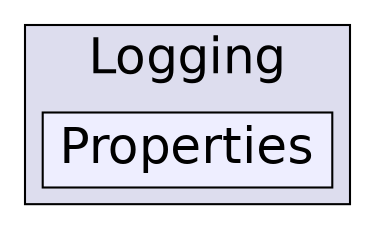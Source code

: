digraph "C:/Users/nathanael/Documents/resizer/Plugins/Logging/Properties" {
  compound=true
  node [ fontsize="24", fontname="Helvetica"];
  edge [ labelfontsize="24", labelfontname="Helvetica"];
  subgraph clusterdir_327595a47f14c9dfa3d1543cb680d90e {
    graph [ bgcolor="#ddddee", pencolor="black", label="Logging" fontname="Helvetica", fontsize="24", URL="dir_327595a47f14c9dfa3d1543cb680d90e.html"]
  dir_a128c6c1a20a986a7d3406f57641062b [shape=box, label="Properties", style="filled", fillcolor="#eeeeff", pencolor="black", URL="dir_a128c6c1a20a986a7d3406f57641062b.html"];
  }
}
